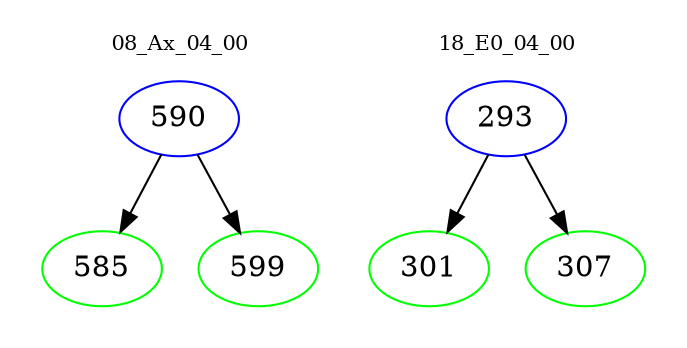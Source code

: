 digraph{
subgraph cluster_0 {
color = white
label = "08_Ax_04_00";
fontsize=10;
T0_590 [label="590", color="blue"]
T0_590 -> T0_585 [color="black"]
T0_585 [label="585", color="green"]
T0_590 -> T0_599 [color="black"]
T0_599 [label="599", color="green"]
}
subgraph cluster_1 {
color = white
label = "18_E0_04_00";
fontsize=10;
T1_293 [label="293", color="blue"]
T1_293 -> T1_301 [color="black"]
T1_301 [label="301", color="green"]
T1_293 -> T1_307 [color="black"]
T1_307 [label="307", color="green"]
}
}
